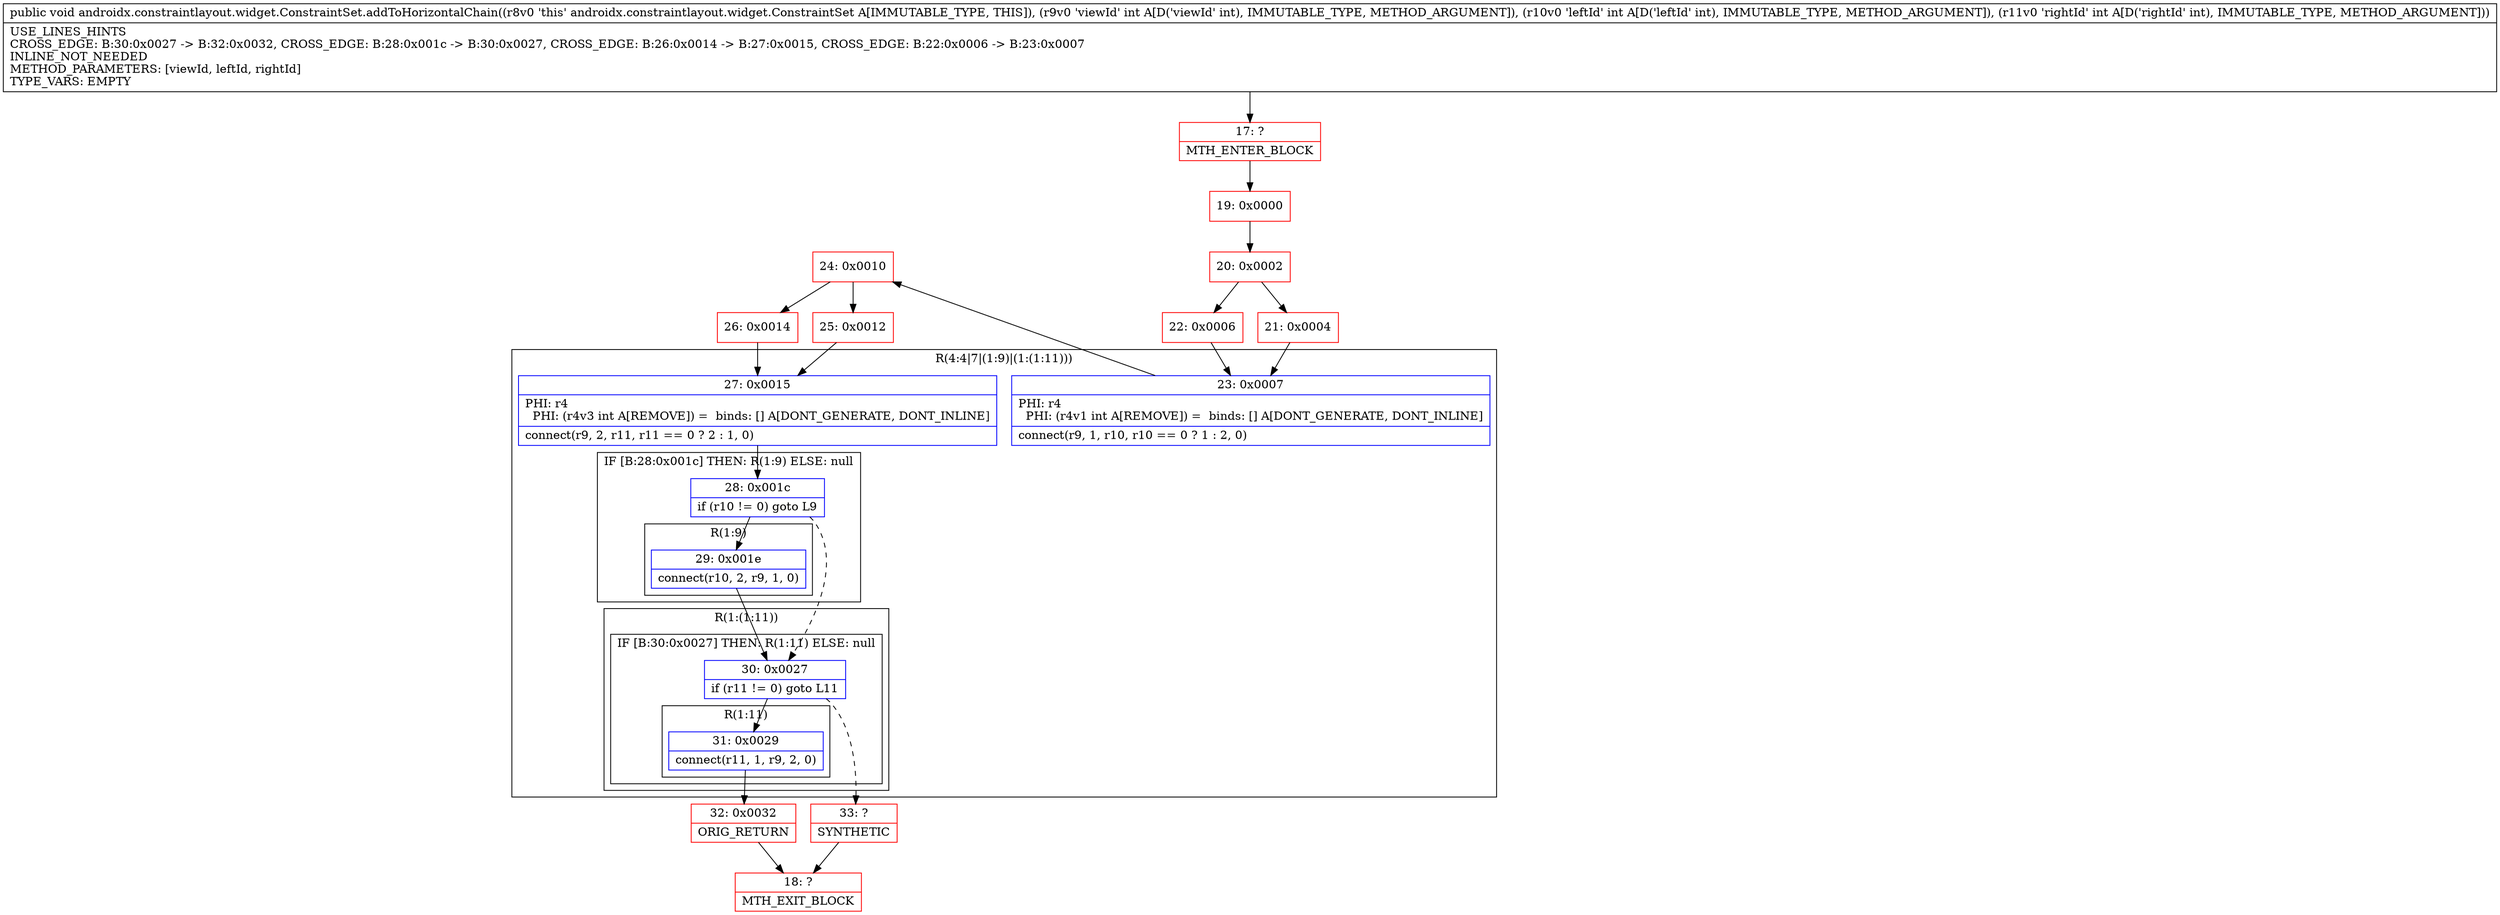 digraph "CFG forandroidx.constraintlayout.widget.ConstraintSet.addToHorizontalChain(III)V" {
subgraph cluster_Region_89434206 {
label = "R(4:4|7|(1:9)|(1:(1:11)))";
node [shape=record,color=blue];
Node_23 [shape=record,label="{23\:\ 0x0007|PHI: r4 \l  PHI: (r4v1 int A[REMOVE]) =  binds: [] A[DONT_GENERATE, DONT_INLINE]\l|connect(r9, 1, r10, r10 == 0 ? 1 : 2, 0)\l}"];
Node_27 [shape=record,label="{27\:\ 0x0015|PHI: r4 \l  PHI: (r4v3 int A[REMOVE]) =  binds: [] A[DONT_GENERATE, DONT_INLINE]\l|connect(r9, 2, r11, r11 == 0 ? 2 : 1, 0)\l}"];
subgraph cluster_IfRegion_161785755 {
label = "IF [B:28:0x001c] THEN: R(1:9) ELSE: null";
node [shape=record,color=blue];
Node_28 [shape=record,label="{28\:\ 0x001c|if (r10 != 0) goto L9\l}"];
subgraph cluster_Region_973565240 {
label = "R(1:9)";
node [shape=record,color=blue];
Node_29 [shape=record,label="{29\:\ 0x001e|connect(r10, 2, r9, 1, 0)\l}"];
}
}
subgraph cluster_Region_1347064930 {
label = "R(1:(1:11))";
node [shape=record,color=blue];
subgraph cluster_IfRegion_1895616621 {
label = "IF [B:30:0x0027] THEN: R(1:11) ELSE: null";
node [shape=record,color=blue];
Node_30 [shape=record,label="{30\:\ 0x0027|if (r11 != 0) goto L11\l}"];
subgraph cluster_Region_1556621718 {
label = "R(1:11)";
node [shape=record,color=blue];
Node_31 [shape=record,label="{31\:\ 0x0029|connect(r11, 1, r9, 2, 0)\l}"];
}
}
}
}
Node_17 [shape=record,color=red,label="{17\:\ ?|MTH_ENTER_BLOCK\l}"];
Node_19 [shape=record,color=red,label="{19\:\ 0x0000}"];
Node_20 [shape=record,color=red,label="{20\:\ 0x0002}"];
Node_21 [shape=record,color=red,label="{21\:\ 0x0004}"];
Node_24 [shape=record,color=red,label="{24\:\ 0x0010}"];
Node_25 [shape=record,color=red,label="{25\:\ 0x0012}"];
Node_32 [shape=record,color=red,label="{32\:\ 0x0032|ORIG_RETURN\l}"];
Node_18 [shape=record,color=red,label="{18\:\ ?|MTH_EXIT_BLOCK\l}"];
Node_33 [shape=record,color=red,label="{33\:\ ?|SYNTHETIC\l}"];
Node_26 [shape=record,color=red,label="{26\:\ 0x0014}"];
Node_22 [shape=record,color=red,label="{22\:\ 0x0006}"];
MethodNode[shape=record,label="{public void androidx.constraintlayout.widget.ConstraintSet.addToHorizontalChain((r8v0 'this' androidx.constraintlayout.widget.ConstraintSet A[IMMUTABLE_TYPE, THIS]), (r9v0 'viewId' int A[D('viewId' int), IMMUTABLE_TYPE, METHOD_ARGUMENT]), (r10v0 'leftId' int A[D('leftId' int), IMMUTABLE_TYPE, METHOD_ARGUMENT]), (r11v0 'rightId' int A[D('rightId' int), IMMUTABLE_TYPE, METHOD_ARGUMENT]))  | USE_LINES_HINTS\lCROSS_EDGE: B:30:0x0027 \-\> B:32:0x0032, CROSS_EDGE: B:28:0x001c \-\> B:30:0x0027, CROSS_EDGE: B:26:0x0014 \-\> B:27:0x0015, CROSS_EDGE: B:22:0x0006 \-\> B:23:0x0007\lINLINE_NOT_NEEDED\lMETHOD_PARAMETERS: [viewId, leftId, rightId]\lTYPE_VARS: EMPTY\l}"];
MethodNode -> Node_17;Node_23 -> Node_24;
Node_27 -> Node_28;
Node_28 -> Node_29;
Node_28 -> Node_30[style=dashed];
Node_29 -> Node_30;
Node_30 -> Node_31;
Node_30 -> Node_33[style=dashed];
Node_31 -> Node_32;
Node_17 -> Node_19;
Node_19 -> Node_20;
Node_20 -> Node_21;
Node_20 -> Node_22;
Node_21 -> Node_23;
Node_24 -> Node_25;
Node_24 -> Node_26;
Node_25 -> Node_27;
Node_32 -> Node_18;
Node_33 -> Node_18;
Node_26 -> Node_27;
Node_22 -> Node_23;
}

